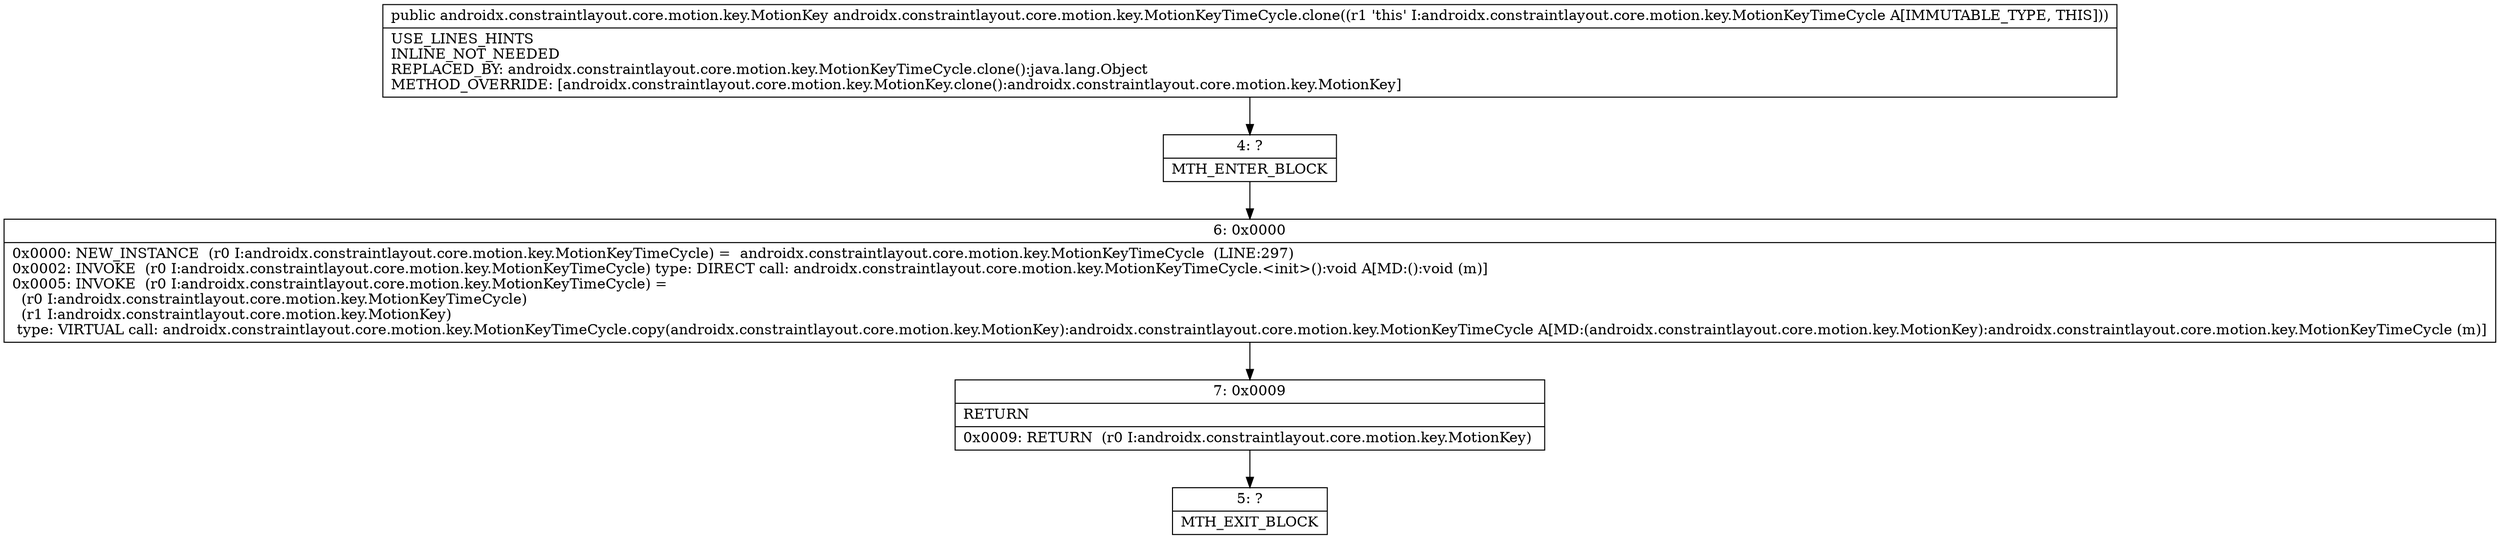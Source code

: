 digraph "CFG forandroidx.constraintlayout.core.motion.key.MotionKeyTimeCycle.clone()Landroidx\/constraintlayout\/core\/motion\/key\/MotionKey;" {
Node_4 [shape=record,label="{4\:\ ?|MTH_ENTER_BLOCK\l}"];
Node_6 [shape=record,label="{6\:\ 0x0000|0x0000: NEW_INSTANCE  (r0 I:androidx.constraintlayout.core.motion.key.MotionKeyTimeCycle) =  androidx.constraintlayout.core.motion.key.MotionKeyTimeCycle  (LINE:297)\l0x0002: INVOKE  (r0 I:androidx.constraintlayout.core.motion.key.MotionKeyTimeCycle) type: DIRECT call: androidx.constraintlayout.core.motion.key.MotionKeyTimeCycle.\<init\>():void A[MD:():void (m)]\l0x0005: INVOKE  (r0 I:androidx.constraintlayout.core.motion.key.MotionKeyTimeCycle) = \l  (r0 I:androidx.constraintlayout.core.motion.key.MotionKeyTimeCycle)\l  (r1 I:androidx.constraintlayout.core.motion.key.MotionKey)\l type: VIRTUAL call: androidx.constraintlayout.core.motion.key.MotionKeyTimeCycle.copy(androidx.constraintlayout.core.motion.key.MotionKey):androidx.constraintlayout.core.motion.key.MotionKeyTimeCycle A[MD:(androidx.constraintlayout.core.motion.key.MotionKey):androidx.constraintlayout.core.motion.key.MotionKeyTimeCycle (m)]\l}"];
Node_7 [shape=record,label="{7\:\ 0x0009|RETURN\l|0x0009: RETURN  (r0 I:androidx.constraintlayout.core.motion.key.MotionKey) \l}"];
Node_5 [shape=record,label="{5\:\ ?|MTH_EXIT_BLOCK\l}"];
MethodNode[shape=record,label="{public androidx.constraintlayout.core.motion.key.MotionKey androidx.constraintlayout.core.motion.key.MotionKeyTimeCycle.clone((r1 'this' I:androidx.constraintlayout.core.motion.key.MotionKeyTimeCycle A[IMMUTABLE_TYPE, THIS]))  | USE_LINES_HINTS\lINLINE_NOT_NEEDED\lREPLACED_BY: androidx.constraintlayout.core.motion.key.MotionKeyTimeCycle.clone():java.lang.Object\lMETHOD_OVERRIDE: [androidx.constraintlayout.core.motion.key.MotionKey.clone():androidx.constraintlayout.core.motion.key.MotionKey]\l}"];
MethodNode -> Node_4;Node_4 -> Node_6;
Node_6 -> Node_7;
Node_7 -> Node_5;
}

